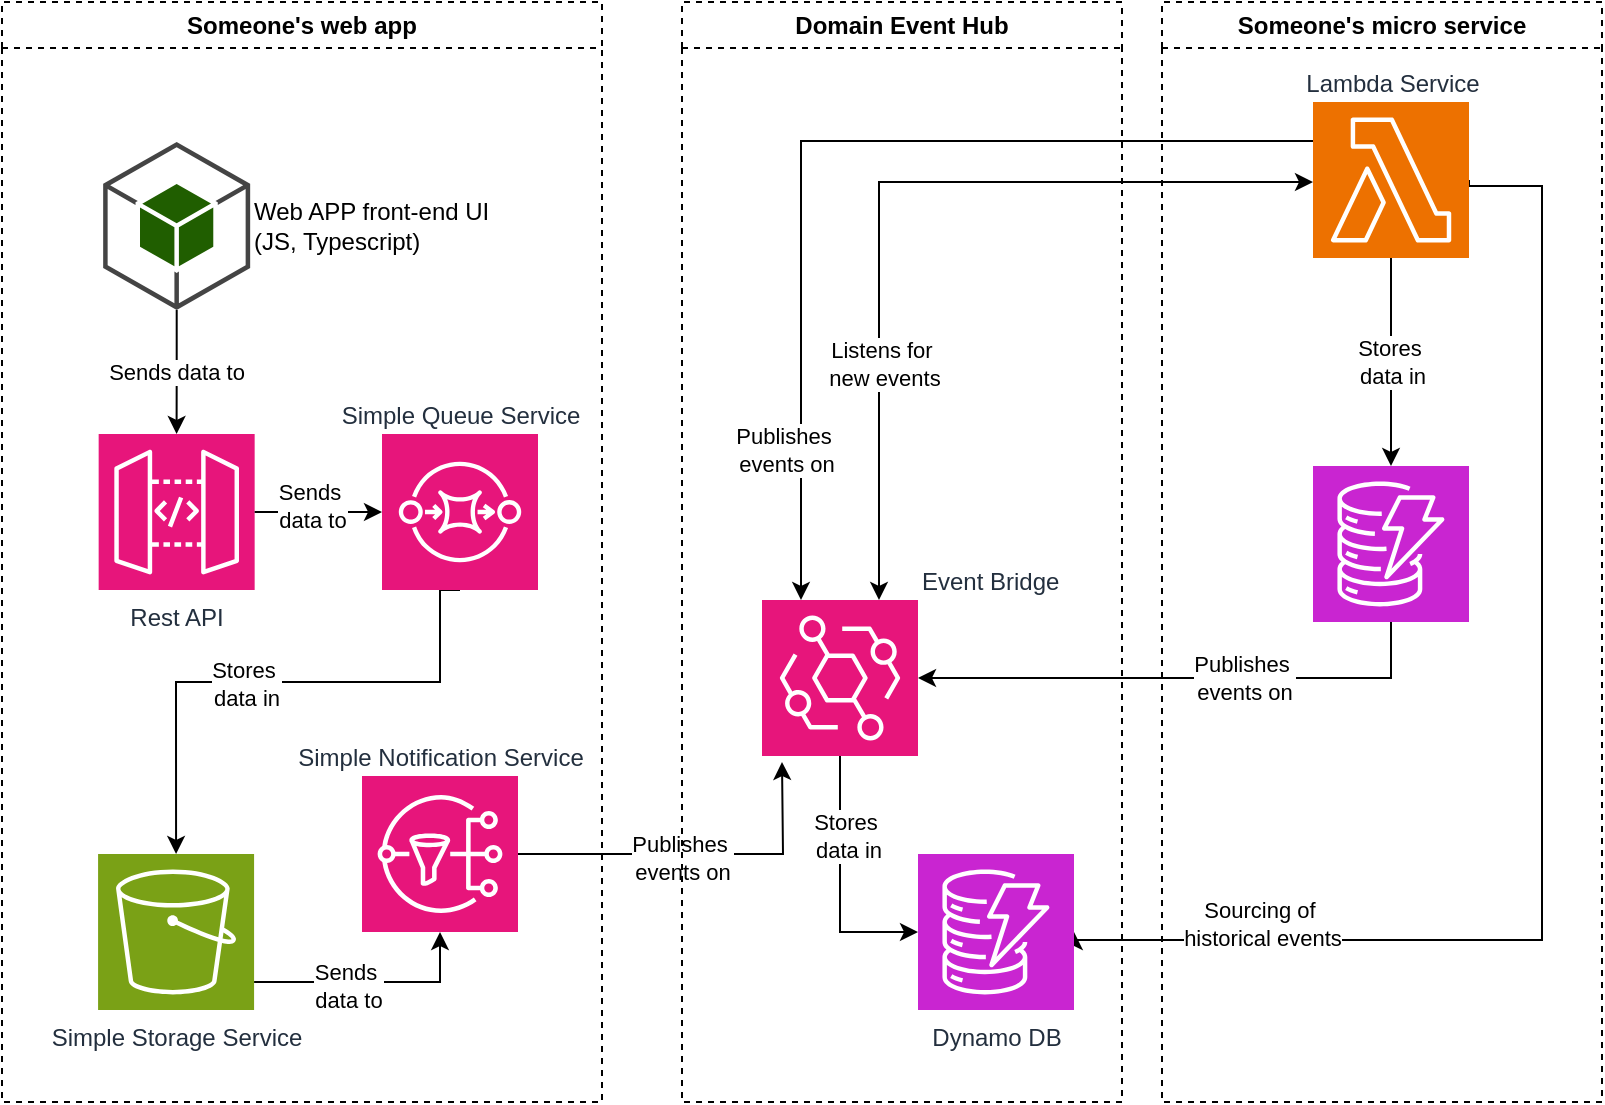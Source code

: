 <mxfile version="24.7.16">
  <diagram name="Page-1" id="yH37s_dbEKElnpGZkM8X">
    <mxGraphModel dx="1302" dy="1061" grid="1" gridSize="10" guides="1" tooltips="1" connect="1" arrows="1" fold="1" page="1" pageScale="1" pageWidth="827" pageHeight="1169" background="#ffffff" math="0" shadow="0">
      <root>
        <mxCell id="0" />
        <mxCell id="1" parent="0" />
        <mxCell id="AOmEQFrza_Vivdpul7TQ-51" style="edgeStyle=orthogonalEdgeStyle;rounded=0;orthogonalLoop=1;jettySize=auto;html=1;exitX=0.75;exitY=0;exitDx=0;exitDy=0;exitPerimeter=0;startArrow=classic;startFill=1;" parent="1" source="AOmEQFrza_Vivdpul7TQ-36" target="AOmEQFrza_Vivdpul7TQ-72" edge="1">
          <mxGeometry relative="1" as="geometry">
            <mxPoint x="680" y="210" as="targetPoint" />
            <Array as="points">
              <mxPoint x="459" y="210" />
            </Array>
          </mxGeometry>
        </mxCell>
        <mxCell id="AOmEQFrza_Vivdpul7TQ-57" value="Listens for&amp;nbsp;&lt;div&gt;new events&lt;/div&gt;" style="edgeLabel;html=1;align=center;verticalAlign=middle;resizable=0;points=[];" parent="AOmEQFrza_Vivdpul7TQ-51" vertex="1" connectable="0">
          <mxGeometry x="-0.531" y="1" relative="1" as="geometry">
            <mxPoint x="3" y="-18" as="offset" />
          </mxGeometry>
        </mxCell>
        <mxCell id="AOmEQFrza_Vivdpul7TQ-49" value="Stores&amp;nbsp;&lt;div&gt;data in&lt;/div&gt;" style="edgeStyle=orthogonalEdgeStyle;rounded=0;orthogonalLoop=1;jettySize=auto;html=1;exitX=0.5;exitY=1;exitDx=0;exitDy=0;exitPerimeter=0;" parent="1" source="AOmEQFrza_Vivdpul7TQ-72" target="AOmEQFrza_Vivdpul7TQ-38" edge="1">
          <mxGeometry relative="1" as="geometry">
            <mxPoint x="720" y="248" as="sourcePoint" />
          </mxGeometry>
        </mxCell>
        <mxCell id="AOmEQFrza_Vivdpul7TQ-50" style="edgeStyle=orthogonalEdgeStyle;rounded=0;orthogonalLoop=1;jettySize=auto;html=1;exitX=0;exitY=0.25;exitDx=0;exitDy=0;exitPerimeter=0;entryX=0.25;entryY=0;entryDx=0;entryDy=0;entryPerimeter=0;" parent="1" source="AOmEQFrza_Vivdpul7TQ-72" target="AOmEQFrza_Vivdpul7TQ-36" edge="1">
          <mxGeometry relative="1" as="geometry">
            <mxPoint x="690.005" y="186.44" as="sourcePoint" />
          </mxGeometry>
        </mxCell>
        <mxCell id="AOmEQFrza_Vivdpul7TQ-56" value="Publishes&amp;nbsp;&lt;div&gt;events on&lt;/div&gt;" style="edgeLabel;html=1;align=center;verticalAlign=middle;resizable=0;points=[];" parent="AOmEQFrza_Vivdpul7TQ-50" vertex="1" connectable="0">
          <mxGeometry x="-0.33" y="5" relative="1" as="geometry">
            <mxPoint x="-101" y="149" as="offset" />
          </mxGeometry>
        </mxCell>
        <mxCell id="AOmEQFrza_Vivdpul7TQ-38" value="" style="sketch=0;points=[[0,0,0],[0.25,0,0],[0.5,0,0],[0.75,0,0],[1,0,0],[0,1,0],[0.25,1,0],[0.5,1,0],[0.75,1,0],[1,1,0],[0,0.25,0],[0,0.5,0],[0,0.75,0],[1,0.25,0],[1,0.5,0],[1,0.75,0]];outlineConnect=0;fontColor=#232F3E;fillColor=#C925D1;strokeColor=#ffffff;dashed=0;verticalLabelPosition=bottom;verticalAlign=top;align=center;html=1;fontSize=12;fontStyle=0;aspect=fixed;shape=mxgraph.aws4.resourceIcon;resIcon=mxgraph.aws4.dynamodb;" parent="1" vertex="1">
          <mxGeometry x="675.5" y="352" width="78" height="78" as="geometry" />
        </mxCell>
        <mxCell id="AOmEQFrza_Vivdpul7TQ-47" style="edgeStyle=orthogonalEdgeStyle;rounded=0;orthogonalLoop=1;jettySize=auto;html=1;" parent="1" source="AOmEQFrza_Vivdpul7TQ-39" edge="1">
          <mxGeometry relative="1" as="geometry">
            <mxPoint x="410" y="500" as="targetPoint" />
          </mxGeometry>
        </mxCell>
        <mxCell id="AOmEQFrza_Vivdpul7TQ-61" value="Publishes&amp;nbsp;&lt;div&gt;events on&lt;/div&gt;" style="edgeLabel;html=1;align=center;verticalAlign=middle;resizable=0;points=[];" parent="AOmEQFrza_Vivdpul7TQ-47" vertex="1" connectable="0">
          <mxGeometry x="-0.08" y="-2" relative="1" as="geometry">
            <mxPoint as="offset" />
          </mxGeometry>
        </mxCell>
        <mxCell id="AOmEQFrza_Vivdpul7TQ-46" style="edgeStyle=orthogonalEdgeStyle;rounded=0;orthogonalLoop=1;jettySize=auto;html=1;entryX=0.5;entryY=1;entryDx=0;entryDy=0;entryPerimeter=0;" parent="1" source="AOmEQFrza_Vivdpul7TQ-63" target="AOmEQFrza_Vivdpul7TQ-39" edge="1">
          <mxGeometry relative="1" as="geometry">
            <Array as="points">
              <mxPoint x="239" y="610" />
            </Array>
          </mxGeometry>
        </mxCell>
        <mxCell id="AOmEQFrza_Vivdpul7TQ-62" value="Sends&amp;nbsp;&lt;div&gt;data to&lt;/div&gt;" style="edgeLabel;html=1;align=center;verticalAlign=middle;resizable=0;points=[];" parent="AOmEQFrza_Vivdpul7TQ-46" vertex="1" connectable="0">
          <mxGeometry x="-0.211" y="-2" relative="1" as="geometry">
            <mxPoint as="offset" />
          </mxGeometry>
        </mxCell>
        <mxCell id="AOmEQFrza_Vivdpul7TQ-45" style="edgeStyle=orthogonalEdgeStyle;rounded=0;orthogonalLoop=1;jettySize=auto;html=1;exitX=0.5;exitY=1;exitDx=0;exitDy=0;exitPerimeter=0;entryX=0.5;entryY=0;entryDx=0;entryDy=0;entryPerimeter=0;" parent="1" source="AOmEQFrza_Vivdpul7TQ-59" target="AOmEQFrza_Vivdpul7TQ-63" edge="1">
          <mxGeometry relative="1" as="geometry">
            <mxPoint x="-90" y="740" as="sourcePoint" />
            <mxPoint x="107" y="550" as="targetPoint" />
            <Array as="points">
              <mxPoint x="239" y="460" />
              <mxPoint x="107" y="460" />
            </Array>
          </mxGeometry>
        </mxCell>
        <mxCell id="AOmEQFrza_Vivdpul7TQ-58" value="Stores&amp;nbsp;&lt;div&gt;data in&lt;/div&gt;" style="edgeLabel;html=1;align=center;verticalAlign=middle;resizable=0;points=[];" parent="AOmEQFrza_Vivdpul7TQ-45" vertex="1" connectable="0">
          <mxGeometry x="0.119" y="1" relative="1" as="geometry">
            <mxPoint as="offset" />
          </mxGeometry>
        </mxCell>
        <mxCell id="AOmEQFrza_Vivdpul7TQ-52" style="edgeStyle=orthogonalEdgeStyle;rounded=0;orthogonalLoop=1;jettySize=auto;html=1;entryX=1;entryY=0.5;entryDx=0;entryDy=0;entryPerimeter=0;exitX=1;exitY=0.5;exitDx=0;exitDy=0;exitPerimeter=0;" parent="1" source="AOmEQFrza_Vivdpul7TQ-72" target="AOmEQFrza_Vivdpul7TQ-43" edge="1">
          <mxGeometry relative="1" as="geometry">
            <mxPoint x="749.0" y="212" as="sourcePoint" />
            <Array as="points">
              <mxPoint x="754" y="212" />
              <mxPoint x="790" y="212" />
              <mxPoint x="790" y="589" />
              <mxPoint x="556" y="589" />
            </Array>
          </mxGeometry>
        </mxCell>
        <mxCell id="AOmEQFrza_Vivdpul7TQ-54" value="Sourcing of&amp;nbsp;&lt;div&gt;historical events&lt;/div&gt;" style="edgeLabel;html=1;align=center;verticalAlign=middle;resizable=0;points=[];" parent="AOmEQFrza_Vivdpul7TQ-52" vertex="1" connectable="0">
          <mxGeometry x="-0.206" y="-4" relative="1" as="geometry">
            <mxPoint x="-136" y="148" as="offset" />
          </mxGeometry>
        </mxCell>
        <mxCell id="AOmEQFrza_Vivdpul7TQ-53" style="edgeStyle=orthogonalEdgeStyle;rounded=0;orthogonalLoop=1;jettySize=auto;html=1;exitX=0.5;exitY=1;exitDx=0;exitDy=0;exitPerimeter=0;entryX=1;entryY=0.5;entryDx=0;entryDy=0;entryPerimeter=0;" parent="1" source="AOmEQFrza_Vivdpul7TQ-38" target="AOmEQFrza_Vivdpul7TQ-36" edge="1">
          <mxGeometry relative="1" as="geometry">
            <Array as="points">
              <mxPoint x="715" y="458" />
            </Array>
          </mxGeometry>
        </mxCell>
        <mxCell id="AOmEQFrza_Vivdpul7TQ-55" value="Publishes&amp;nbsp;&lt;div&gt;events on&lt;/div&gt;" style="edgeLabel;html=1;align=center;verticalAlign=middle;resizable=0;points=[];" parent="AOmEQFrza_Vivdpul7TQ-53" vertex="1" connectable="0">
          <mxGeometry x="0.244" y="4" relative="1" as="geometry">
            <mxPoint x="63" y="-4" as="offset" />
          </mxGeometry>
        </mxCell>
        <mxCell id="AOmEQFrza_Vivdpul7TQ-63" value="Simple Storage Service" style="sketch=0;points=[[0,0,0],[0.25,0,0],[0.5,0,0],[0.75,0,0],[1,0,0],[0,1,0],[0.25,1,0],[0.5,1,0],[0.75,1,0],[1,1,0],[0,0.25,0],[0,0.5,0],[0,0.75,0],[1,0.25,0],[1,0.5,0],[1,0.75,0]];outlineConnect=0;fontColor=#232F3E;fillColor=#7AA116;strokeColor=#ffffff;dashed=0;verticalLabelPosition=bottom;verticalAlign=top;align=center;html=1;fontSize=12;fontStyle=0;aspect=fixed;shape=mxgraph.aws4.resourceIcon;resIcon=mxgraph.aws4.s3;" parent="1" vertex="1">
          <mxGeometry x="68.04" y="546" width="78" height="78" as="geometry" />
        </mxCell>
        <mxCell id="AOmEQFrza_Vivdpul7TQ-64" value="Someone&#39;s web app" style="swimlane;whiteSpace=wrap;html=1;dashed=1;" parent="1" vertex="1">
          <mxGeometry x="20" y="120" width="300" height="550" as="geometry" />
        </mxCell>
        <mxCell id="AOmEQFrza_Vivdpul7TQ-42" value="Web APP front-end UI&amp;nbsp;&lt;div&gt;(JS, Typescript)&lt;/div&gt;" style="outlineConnect=0;dashed=0;verticalLabelPosition=middle;verticalAlign=middle;align=left;html=1;shape=mxgraph.aws3.android;fillColor=#205E00;gradientColor=none;labelPosition=right;" parent="AOmEQFrza_Vivdpul7TQ-64" vertex="1">
          <mxGeometry x="50.58" y="70" width="73.5" height="84" as="geometry" />
        </mxCell>
        <mxCell id="AOmEQFrza_Vivdpul7TQ-39" value="Simple Notification Service" style="sketch=0;points=[[0,0,0],[0.25,0,0],[0.5,0,0],[0.75,0,0],[1,0,0],[0,1,0],[0.25,1,0],[0.5,1,0],[0.75,1,0],[1,1,0],[0,0.25,0],[0,0.5,0],[0,0.75,0],[1,0.25,0],[1,0.5,0],[1,0.75,0]];outlineConnect=0;fontColor=#232F3E;fillColor=#E7157B;strokeColor=#ffffff;dashed=0;verticalLabelPosition=top;verticalAlign=bottom;align=center;html=1;fontSize=12;fontStyle=0;aspect=fixed;shape=mxgraph.aws4.resourceIcon;resIcon=mxgraph.aws4.sns;labelPosition=center;" parent="AOmEQFrza_Vivdpul7TQ-64" vertex="1">
          <mxGeometry x="180" y="387" width="78" height="78" as="geometry" />
        </mxCell>
        <mxCell id="AOmEQFrza_Vivdpul7TQ-70" value="Rest API" style="sketch=0;points=[[0,0,0],[0.25,0,0],[0.5,0,0],[0.75,0,0],[1,0,0],[0,1,0],[0.25,1,0],[0.5,1,0],[0.75,1,0],[1,1,0],[0,0.25,0],[0,0.5,0],[0,0.75,0],[1,0.25,0],[1,0.5,0],[1,0.75,0]];outlineConnect=0;fontColor=#232F3E;fillColor=#E7157B;strokeColor=#ffffff;dashed=0;verticalLabelPosition=bottom;verticalAlign=top;align=center;html=1;fontSize=12;fontStyle=0;aspect=fixed;shape=mxgraph.aws4.resourceIcon;resIcon=mxgraph.aws4.api_gateway;" parent="AOmEQFrza_Vivdpul7TQ-64" vertex="1">
          <mxGeometry x="48.33" y="216" width="78" height="78" as="geometry" />
        </mxCell>
        <mxCell id="AOmEQFrza_Vivdpul7TQ-44" value="Sends data to" style="edgeStyle=orthogonalEdgeStyle;rounded=0;orthogonalLoop=1;jettySize=auto;html=1;" parent="AOmEQFrza_Vivdpul7TQ-64" source="AOmEQFrza_Vivdpul7TQ-42" target="AOmEQFrza_Vivdpul7TQ-70" edge="1">
          <mxGeometry relative="1" as="geometry">
            <mxPoint x="87.04" y="220" as="targetPoint" />
          </mxGeometry>
        </mxCell>
        <mxCell id="AOmEQFrza_Vivdpul7TQ-59" value="Simple Queue Service" style="sketch=0;points=[[0,0,0],[0.25,0,0],[0.5,0,0],[0.75,0,0],[1,0,0],[0,1,0],[0.25,1,0],[0.5,1,0],[0.75,1,0],[1,1,0],[0,0.25,0],[0,0.5,0],[0,0.75,0],[1,0.25,0],[1,0.5,0],[1,0.75,0]];outlineConnect=0;fontColor=#232F3E;fillColor=#E7157B;strokeColor=#ffffff;dashed=0;verticalLabelPosition=top;verticalAlign=bottom;align=center;html=1;fontSize=12;fontStyle=0;aspect=fixed;shape=mxgraph.aws4.resourceIcon;resIcon=mxgraph.aws4.sqs;labelPosition=center;" parent="AOmEQFrza_Vivdpul7TQ-64" vertex="1">
          <mxGeometry x="190" y="216" width="78" height="78" as="geometry" />
        </mxCell>
        <mxCell id="AOmEQFrza_Vivdpul7TQ-60" style="edgeStyle=orthogonalEdgeStyle;rounded=0;orthogonalLoop=1;jettySize=auto;html=1;" parent="AOmEQFrza_Vivdpul7TQ-64" source="AOmEQFrza_Vivdpul7TQ-70" target="AOmEQFrza_Vivdpul7TQ-59" edge="1">
          <mxGeometry relative="1" as="geometry">
            <mxPoint x="140" y="180" as="sourcePoint" />
            <Array as="points" />
          </mxGeometry>
        </mxCell>
        <mxCell id="AOmEQFrza_Vivdpul7TQ-71" value="Sends&amp;nbsp;&lt;div&gt;data to&lt;/div&gt;" style="edgeLabel;html=1;align=center;verticalAlign=middle;resizable=0;points=[];" parent="AOmEQFrza_Vivdpul7TQ-60" vertex="1" connectable="0">
          <mxGeometry x="-0.439" y="1" relative="1" as="geometry">
            <mxPoint x="10" y="-2" as="offset" />
          </mxGeometry>
        </mxCell>
        <mxCell id="AOmEQFrza_Vivdpul7TQ-65" value="Someone&#39;s micro service" style="swimlane;whiteSpace=wrap;html=1;dashed=1;" parent="1" vertex="1">
          <mxGeometry x="600" y="120" width="220" height="550" as="geometry" />
        </mxCell>
        <mxCell id="AOmEQFrza_Vivdpul7TQ-72" value="Lambda Service" style="sketch=0;points=[[0,0,0],[0.25,0,0],[0.5,0,0],[0.75,0,0],[1,0,0],[0,1,0],[0.25,1,0],[0.5,1,0],[0.75,1,0],[1,1,0],[0,0.25,0],[0,0.5,0],[0,0.75,0],[1,0.25,0],[1,0.5,0],[1,0.75,0]];outlineConnect=0;fontColor=#232F3E;fillColor=#ED7100;strokeColor=#ffffff;dashed=0;verticalLabelPosition=top;verticalAlign=bottom;align=center;html=1;fontSize=12;fontStyle=0;aspect=fixed;shape=mxgraph.aws4.resourceIcon;resIcon=mxgraph.aws4.lambda;labelPosition=center;" parent="AOmEQFrza_Vivdpul7TQ-65" vertex="1">
          <mxGeometry x="75.5" y="50" width="78" height="78" as="geometry" />
        </mxCell>
        <mxCell id="AOmEQFrza_Vivdpul7TQ-36" value="Event Bridge" style="sketch=0;points=[[0,0,0],[0.25,0,0],[0.5,0,0],[0.75,0,0],[1,0,0],[0,1,0],[0.25,1,0],[0.5,1,0],[0.75,1,0],[1,1,0],[0,0.25,0],[0,0.5,0],[0,0.75,0],[1,0.25,0],[1,0.5,0],[1,0.75,0]];outlineConnect=0;fontColor=#232F3E;fillColor=#E7157B;strokeColor=#ffffff;dashed=0;verticalLabelPosition=top;verticalAlign=bottom;align=left;html=1;fontSize=12;fontStyle=0;aspect=fixed;shape=mxgraph.aws4.resourceIcon;resIcon=mxgraph.aws4.eventbridge;labelPosition=right;" parent="1" vertex="1">
          <mxGeometry x="400" y="419" width="78" height="78" as="geometry" />
        </mxCell>
        <mxCell id="AOmEQFrza_Vivdpul7TQ-66" value="Domain Event Hub" style="swimlane;whiteSpace=wrap;html=1;dashed=1;" parent="1" vertex="1">
          <mxGeometry x="360" y="120" width="220" height="550" as="geometry">
            <mxRectangle width="140" height="30" as="alternateBounds" />
          </mxGeometry>
        </mxCell>
        <mxCell id="AOmEQFrza_Vivdpul7TQ-43" value="Dynamo DB" style="sketch=0;points=[[0,0,0],[0.25,0,0],[0.5,0,0],[0.75,0,0],[1,0,0],[0,1,0],[0.25,1,0],[0.5,1,0],[0.75,1,0],[1,1,0],[0,0.25,0],[0,0.5,0],[0,0.75,0],[1,0.25,0],[1,0.5,0],[1,0.75,0]];outlineConnect=0;fontColor=#232F3E;fillColor=#C925D1;strokeColor=#ffffff;dashed=0;verticalLabelPosition=bottom;verticalAlign=top;align=center;html=1;fontSize=12;fontStyle=0;aspect=fixed;shape=mxgraph.aws4.resourceIcon;resIcon=mxgraph.aws4.dynamodb;" parent="AOmEQFrza_Vivdpul7TQ-66" vertex="1">
          <mxGeometry x="118" y="426" width="78" height="78" as="geometry" />
        </mxCell>
        <mxCell id="AOmEQFrza_Vivdpul7TQ-48" style="edgeStyle=orthogonalEdgeStyle;rounded=0;orthogonalLoop=1;jettySize=auto;html=1;entryX=0;entryY=0.5;entryDx=0;entryDy=0;entryPerimeter=0;" parent="1" source="AOmEQFrza_Vivdpul7TQ-36" target="AOmEQFrza_Vivdpul7TQ-43" edge="1">
          <mxGeometry relative="1" as="geometry" />
        </mxCell>
        <mxCell id="AOmEQFrza_Vivdpul7TQ-69" value="Stores&amp;nbsp;&lt;div&gt;data in&lt;/div&gt;" style="edgeLabel;html=1;align=center;verticalAlign=middle;resizable=0;points=[];" parent="AOmEQFrza_Vivdpul7TQ-48" vertex="1" connectable="0">
          <mxGeometry x="-0.381" y="4" relative="1" as="geometry">
            <mxPoint as="offset" />
          </mxGeometry>
        </mxCell>
      </root>
    </mxGraphModel>
  </diagram>
</mxfile>
